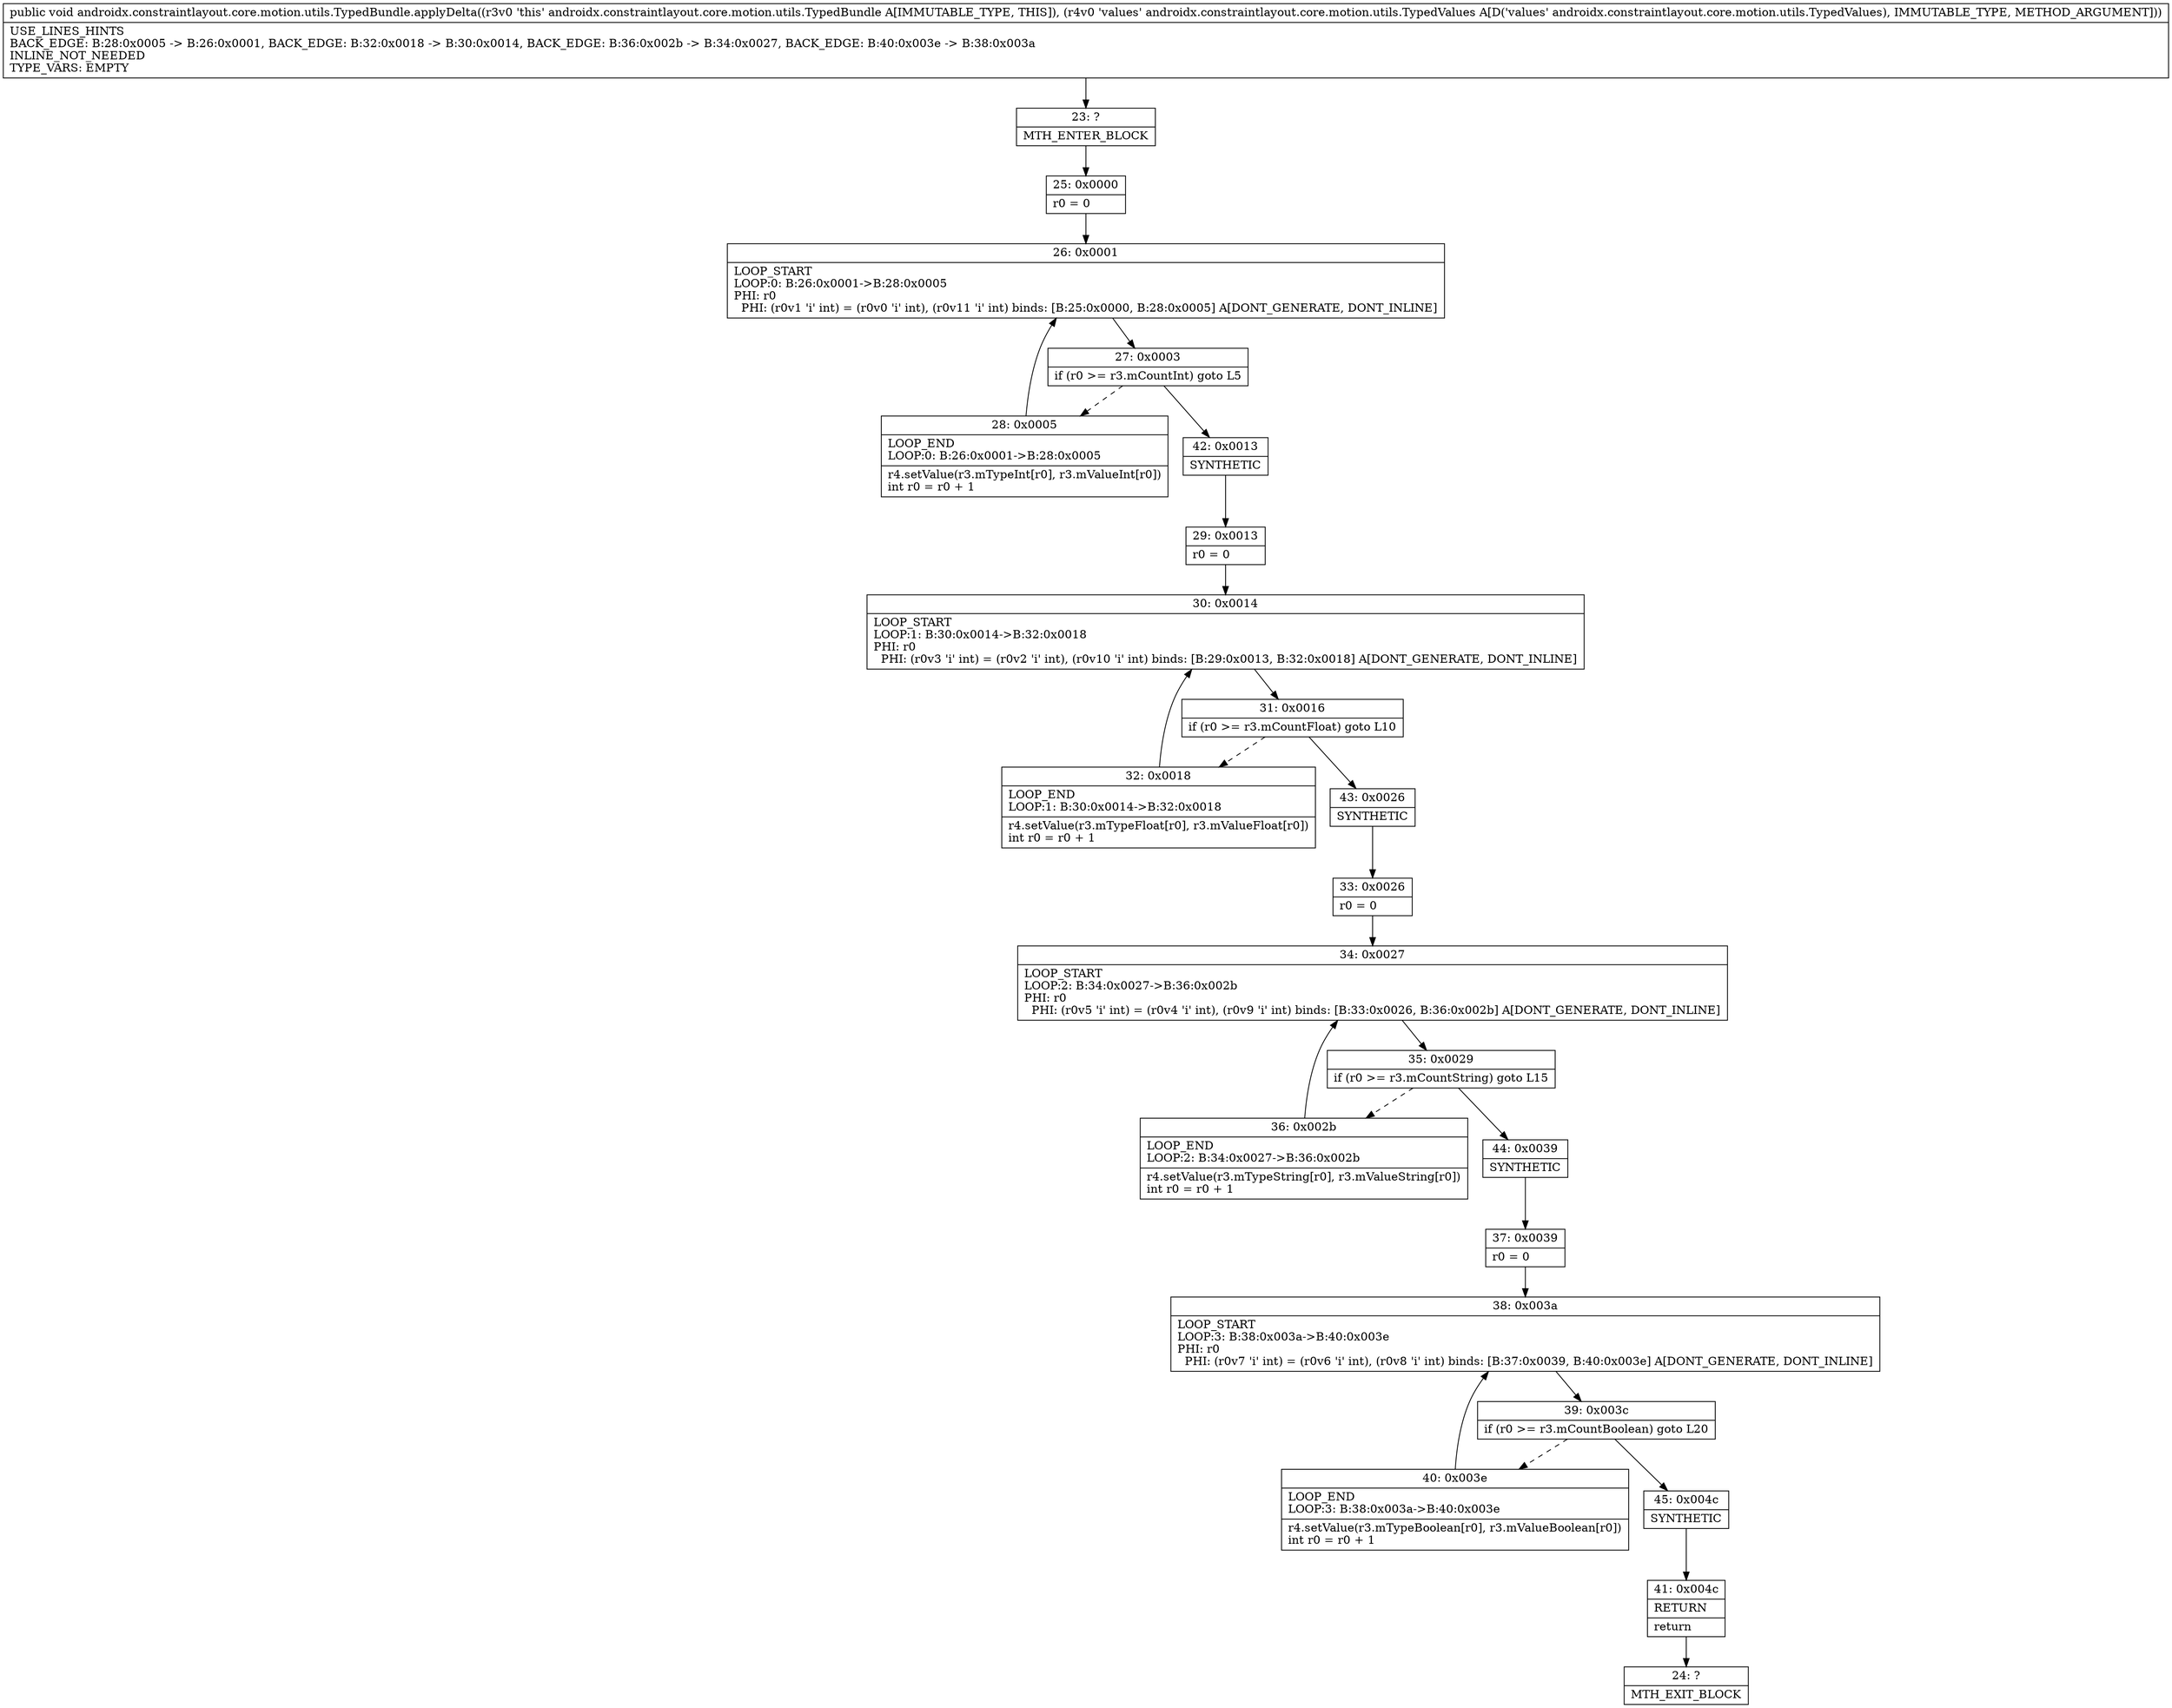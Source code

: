 digraph "CFG forandroidx.constraintlayout.core.motion.utils.TypedBundle.applyDelta(Landroidx\/constraintlayout\/core\/motion\/utils\/TypedValues;)V" {
Node_23 [shape=record,label="{23\:\ ?|MTH_ENTER_BLOCK\l}"];
Node_25 [shape=record,label="{25\:\ 0x0000|r0 = 0\l}"];
Node_26 [shape=record,label="{26\:\ 0x0001|LOOP_START\lLOOP:0: B:26:0x0001\-\>B:28:0x0005\lPHI: r0 \l  PHI: (r0v1 'i' int) = (r0v0 'i' int), (r0v11 'i' int) binds: [B:25:0x0000, B:28:0x0005] A[DONT_GENERATE, DONT_INLINE]\l}"];
Node_27 [shape=record,label="{27\:\ 0x0003|if (r0 \>= r3.mCountInt) goto L5\l}"];
Node_28 [shape=record,label="{28\:\ 0x0005|LOOP_END\lLOOP:0: B:26:0x0001\-\>B:28:0x0005\l|r4.setValue(r3.mTypeInt[r0], r3.mValueInt[r0])\lint r0 = r0 + 1\l}"];
Node_42 [shape=record,label="{42\:\ 0x0013|SYNTHETIC\l}"];
Node_29 [shape=record,label="{29\:\ 0x0013|r0 = 0\l}"];
Node_30 [shape=record,label="{30\:\ 0x0014|LOOP_START\lLOOP:1: B:30:0x0014\-\>B:32:0x0018\lPHI: r0 \l  PHI: (r0v3 'i' int) = (r0v2 'i' int), (r0v10 'i' int) binds: [B:29:0x0013, B:32:0x0018] A[DONT_GENERATE, DONT_INLINE]\l}"];
Node_31 [shape=record,label="{31\:\ 0x0016|if (r0 \>= r3.mCountFloat) goto L10\l}"];
Node_32 [shape=record,label="{32\:\ 0x0018|LOOP_END\lLOOP:1: B:30:0x0014\-\>B:32:0x0018\l|r4.setValue(r3.mTypeFloat[r0], r3.mValueFloat[r0])\lint r0 = r0 + 1\l}"];
Node_43 [shape=record,label="{43\:\ 0x0026|SYNTHETIC\l}"];
Node_33 [shape=record,label="{33\:\ 0x0026|r0 = 0\l}"];
Node_34 [shape=record,label="{34\:\ 0x0027|LOOP_START\lLOOP:2: B:34:0x0027\-\>B:36:0x002b\lPHI: r0 \l  PHI: (r0v5 'i' int) = (r0v4 'i' int), (r0v9 'i' int) binds: [B:33:0x0026, B:36:0x002b] A[DONT_GENERATE, DONT_INLINE]\l}"];
Node_35 [shape=record,label="{35\:\ 0x0029|if (r0 \>= r3.mCountString) goto L15\l}"];
Node_36 [shape=record,label="{36\:\ 0x002b|LOOP_END\lLOOP:2: B:34:0x0027\-\>B:36:0x002b\l|r4.setValue(r3.mTypeString[r0], r3.mValueString[r0])\lint r0 = r0 + 1\l}"];
Node_44 [shape=record,label="{44\:\ 0x0039|SYNTHETIC\l}"];
Node_37 [shape=record,label="{37\:\ 0x0039|r0 = 0\l}"];
Node_38 [shape=record,label="{38\:\ 0x003a|LOOP_START\lLOOP:3: B:38:0x003a\-\>B:40:0x003e\lPHI: r0 \l  PHI: (r0v7 'i' int) = (r0v6 'i' int), (r0v8 'i' int) binds: [B:37:0x0039, B:40:0x003e] A[DONT_GENERATE, DONT_INLINE]\l}"];
Node_39 [shape=record,label="{39\:\ 0x003c|if (r0 \>= r3.mCountBoolean) goto L20\l}"];
Node_40 [shape=record,label="{40\:\ 0x003e|LOOP_END\lLOOP:3: B:38:0x003a\-\>B:40:0x003e\l|r4.setValue(r3.mTypeBoolean[r0], r3.mValueBoolean[r0])\lint r0 = r0 + 1\l}"];
Node_45 [shape=record,label="{45\:\ 0x004c|SYNTHETIC\l}"];
Node_41 [shape=record,label="{41\:\ 0x004c|RETURN\l|return\l}"];
Node_24 [shape=record,label="{24\:\ ?|MTH_EXIT_BLOCK\l}"];
MethodNode[shape=record,label="{public void androidx.constraintlayout.core.motion.utils.TypedBundle.applyDelta((r3v0 'this' androidx.constraintlayout.core.motion.utils.TypedBundle A[IMMUTABLE_TYPE, THIS]), (r4v0 'values' androidx.constraintlayout.core.motion.utils.TypedValues A[D('values' androidx.constraintlayout.core.motion.utils.TypedValues), IMMUTABLE_TYPE, METHOD_ARGUMENT]))  | USE_LINES_HINTS\lBACK_EDGE: B:28:0x0005 \-\> B:26:0x0001, BACK_EDGE: B:32:0x0018 \-\> B:30:0x0014, BACK_EDGE: B:36:0x002b \-\> B:34:0x0027, BACK_EDGE: B:40:0x003e \-\> B:38:0x003a\lINLINE_NOT_NEEDED\lTYPE_VARS: EMPTY\l}"];
MethodNode -> Node_23;Node_23 -> Node_25;
Node_25 -> Node_26;
Node_26 -> Node_27;
Node_27 -> Node_28[style=dashed];
Node_27 -> Node_42;
Node_28 -> Node_26;
Node_42 -> Node_29;
Node_29 -> Node_30;
Node_30 -> Node_31;
Node_31 -> Node_32[style=dashed];
Node_31 -> Node_43;
Node_32 -> Node_30;
Node_43 -> Node_33;
Node_33 -> Node_34;
Node_34 -> Node_35;
Node_35 -> Node_36[style=dashed];
Node_35 -> Node_44;
Node_36 -> Node_34;
Node_44 -> Node_37;
Node_37 -> Node_38;
Node_38 -> Node_39;
Node_39 -> Node_40[style=dashed];
Node_39 -> Node_45;
Node_40 -> Node_38;
Node_45 -> Node_41;
Node_41 -> Node_24;
}


